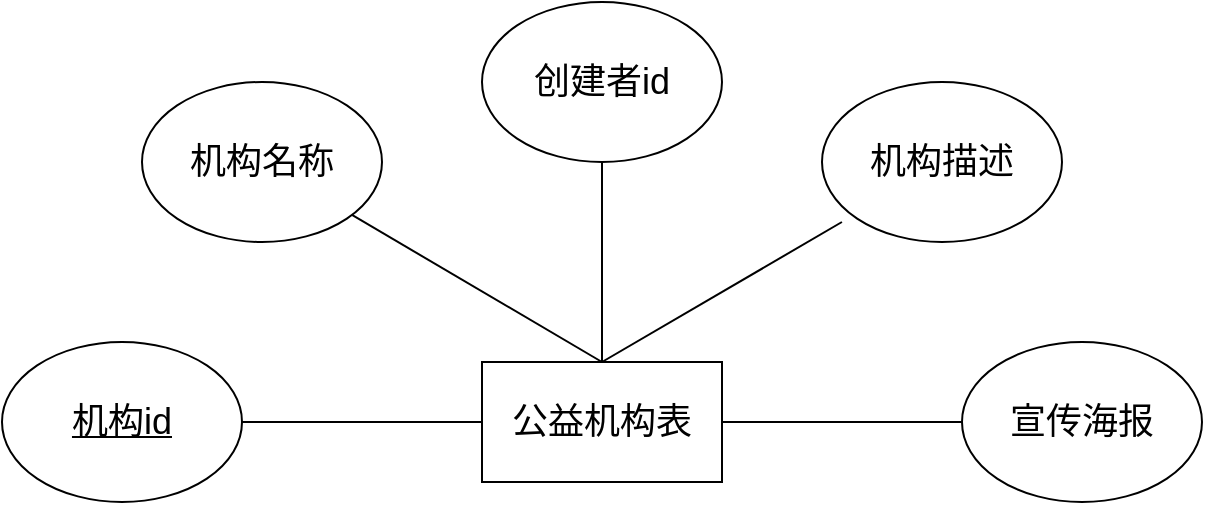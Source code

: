 <mxfile version="24.4.4" type="github">
  <diagram name="第 1 页" id="3DIv2Ma0zjcZvKPmoo05">
    <mxGraphModel dx="1434" dy="738" grid="1" gridSize="10" guides="1" tooltips="1" connect="1" arrows="1" fold="1" page="1" pageScale="1" pageWidth="827" pageHeight="1169" math="0" shadow="0">
      <root>
        <mxCell id="0" />
        <mxCell id="1" parent="0" />
        <mxCell id="jZWj84LQTIyDGJxanF_p-7" style="edgeStyle=orthogonalEdgeStyle;rounded=0;orthogonalLoop=1;jettySize=auto;html=1;exitX=0;exitY=0.5;exitDx=0;exitDy=0;entryX=1;entryY=0.5;entryDx=0;entryDy=0;endArrow=none;endFill=0;" edge="1" parent="1" source="jZWj84LQTIyDGJxanF_p-1" target="jZWj84LQTIyDGJxanF_p-4">
          <mxGeometry relative="1" as="geometry" />
        </mxCell>
        <mxCell id="jZWj84LQTIyDGJxanF_p-10" style="edgeStyle=none;rounded=0;orthogonalLoop=1;jettySize=auto;html=1;exitX=0.5;exitY=0;exitDx=0;exitDy=0;endArrow=none;endFill=0;" edge="1" parent="1" source="jZWj84LQTIyDGJxanF_p-1" target="jZWj84LQTIyDGJxanF_p-2">
          <mxGeometry relative="1" as="geometry" />
        </mxCell>
        <mxCell id="jZWj84LQTIyDGJxanF_p-11" style="edgeStyle=none;rounded=0;orthogonalLoop=1;jettySize=auto;html=1;exitX=0.5;exitY=0;exitDx=0;exitDy=0;entryX=0.5;entryY=1;entryDx=0;entryDy=0;endArrow=none;endFill=0;" edge="1" parent="1" source="jZWj84LQTIyDGJxanF_p-1" target="jZWj84LQTIyDGJxanF_p-5">
          <mxGeometry relative="1" as="geometry" />
        </mxCell>
        <mxCell id="jZWj84LQTIyDGJxanF_p-13" style="edgeStyle=none;rounded=0;orthogonalLoop=1;jettySize=auto;html=1;exitX=1;exitY=0.5;exitDx=0;exitDy=0;endArrow=none;endFill=0;" edge="1" parent="1" source="jZWj84LQTIyDGJxanF_p-1" target="jZWj84LQTIyDGJxanF_p-3">
          <mxGeometry relative="1" as="geometry" />
        </mxCell>
        <mxCell id="jZWj84LQTIyDGJxanF_p-1" value="&lt;font style=&quot;font-size: 18px;&quot;&gt;公益机构表&lt;/font&gt;" style="rounded=0;whiteSpace=wrap;html=1;fontSize=18;" vertex="1" parent="1">
          <mxGeometry x="350" y="350" width="120" height="60" as="geometry" />
        </mxCell>
        <mxCell id="jZWj84LQTIyDGJxanF_p-2" value="机构名称" style="ellipse;whiteSpace=wrap;html=1;fontSize=18;" vertex="1" parent="1">
          <mxGeometry x="180" y="210" width="120" height="80" as="geometry" />
        </mxCell>
        <mxCell id="jZWj84LQTIyDGJxanF_p-3" value="宣传海报" style="ellipse;whiteSpace=wrap;html=1;fontSize=18;" vertex="1" parent="1">
          <mxGeometry x="590" y="340" width="120" height="80" as="geometry" />
        </mxCell>
        <mxCell id="jZWj84LQTIyDGJxanF_p-4" value="&lt;u style=&quot;font-size: 18px;&quot;&gt;&lt;font style=&quot;font-size: 18px;&quot;&gt;机构id&lt;/font&gt;&lt;/u&gt;" style="ellipse;whiteSpace=wrap;html=1;fontSize=18;" vertex="1" parent="1">
          <mxGeometry x="110" y="340" width="120" height="80" as="geometry" />
        </mxCell>
        <mxCell id="jZWj84LQTIyDGJxanF_p-5" value="创建者id" style="ellipse;whiteSpace=wrap;html=1;fontSize=18;" vertex="1" parent="1">
          <mxGeometry x="350" y="170" width="120" height="80" as="geometry" />
        </mxCell>
        <mxCell id="jZWj84LQTIyDGJxanF_p-6" value="机构描述" style="ellipse;whiteSpace=wrap;html=1;fontSize=18;" vertex="1" parent="1">
          <mxGeometry x="520" y="210" width="120" height="80" as="geometry" />
        </mxCell>
        <mxCell id="jZWj84LQTIyDGJxanF_p-12" style="edgeStyle=none;rounded=0;orthogonalLoop=1;jettySize=auto;html=1;exitX=0.5;exitY=0;exitDx=0;exitDy=0;entryX=0.083;entryY=0.875;entryDx=0;entryDy=0;entryPerimeter=0;endArrow=none;endFill=0;" edge="1" parent="1" source="jZWj84LQTIyDGJxanF_p-1" target="jZWj84LQTIyDGJxanF_p-6">
          <mxGeometry relative="1" as="geometry" />
        </mxCell>
      </root>
    </mxGraphModel>
  </diagram>
</mxfile>
